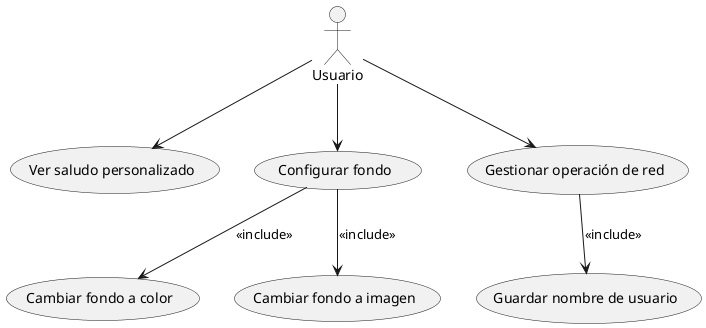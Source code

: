 @startuml
actor Usuario

usecase "Ver saludo personalizado" as UC_VerSaludo
usecase "Configurar fondo" as UC_ConfigurarFondo
usecase "Guardar nombre de usuario" as UC_GuardarNombre
usecase "Cambiar fondo a color" as UC_CambiarColor
usecase "Cambiar fondo a imagen" as UC_CambiarImagen
usecase "Gestionar operación de red" as UC_Red

Usuario --> UC_VerSaludo
Usuario --> UC_ConfigurarFondo
Usuario --> UC_Red

UC_ConfigurarFondo --> UC_CambiarColor : <<include>>
UC_ConfigurarFondo --> UC_CambiarImagen : <<include>>
UC_Red --> UC_GuardarNombre : <<include>>

@enduml

